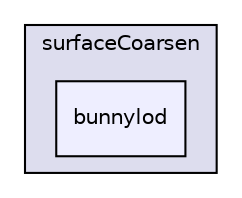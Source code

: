 digraph "applications/utilities/surface/surfaceCoarsen/bunnylod" {
  bgcolor=transparent;
  compound=true
  node [ fontsize="10", fontname="Helvetica"];
  edge [ labelfontsize="10", labelfontname="Helvetica"];
  subgraph clusterdir_1e29625a423bda95b0857c06358e6e7c {
    graph [ bgcolor="#ddddee", pencolor="black", label="surfaceCoarsen" fontname="Helvetica", fontsize="10", URL="dir_1e29625a423bda95b0857c06358e6e7c.html"]
  dir_5cbaf3f79d59f85c72f6b0c2fa876d20 [shape=box, label="bunnylod", style="filled", fillcolor="#eeeeff", pencolor="black", URL="dir_5cbaf3f79d59f85c72f6b0c2fa876d20.html"];
  }
}
